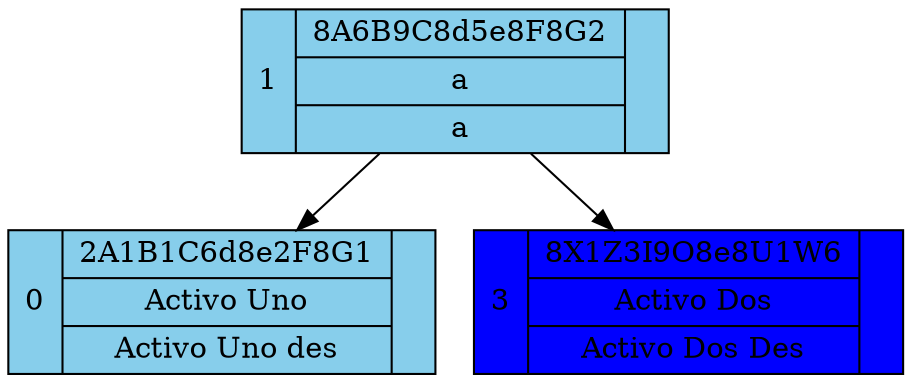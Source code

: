 digraph ArbolAVL{
node[style=filled, fillcolor=skyblue];
X_11[shape=record label="1|{8A6B9C8d5e8F8G2|a|a}|"];
node[style=filled, fillcolor=skyblue];
X_10[shape=record label="0|{2A1B1C6d8e2F8G1|Activo Uno|Activo Uno des}|"];
node[style=filled, fillcolor=blue];
X_13[shape=record label="3|{8X1Z3I9O8e8U1W6|Activo Dos|Activo Dos Des}|"];

X_11->X_10;
X_11->X_13;

}